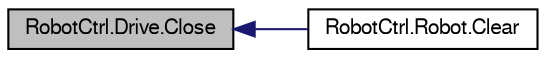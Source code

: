 digraph G
{
  edge [fontname="FreeSans",fontsize="10",labelfontname="FreeSans",labelfontsize="10"];
  node [fontname="FreeSans",fontsize="10",shape=record];
  rankdir=LR;
  Node1 [label="RobotCtrl.Drive.Close",height=0.2,width=0.4,color="black", fillcolor="grey75", style="filled" fontcolor="black"];
  Node1 -> Node2 [dir=back,color="midnightblue",fontsize="10",style="solid"];
  Node2 [label="RobotCtrl.Robot.Clear",height=0.2,width=0.4,color="black", fillcolor="white", style="filled",URL="$class_robot_ctrl_1_1_robot.html#afb01a74bfcb74eab60f041a368f93737"];
}
